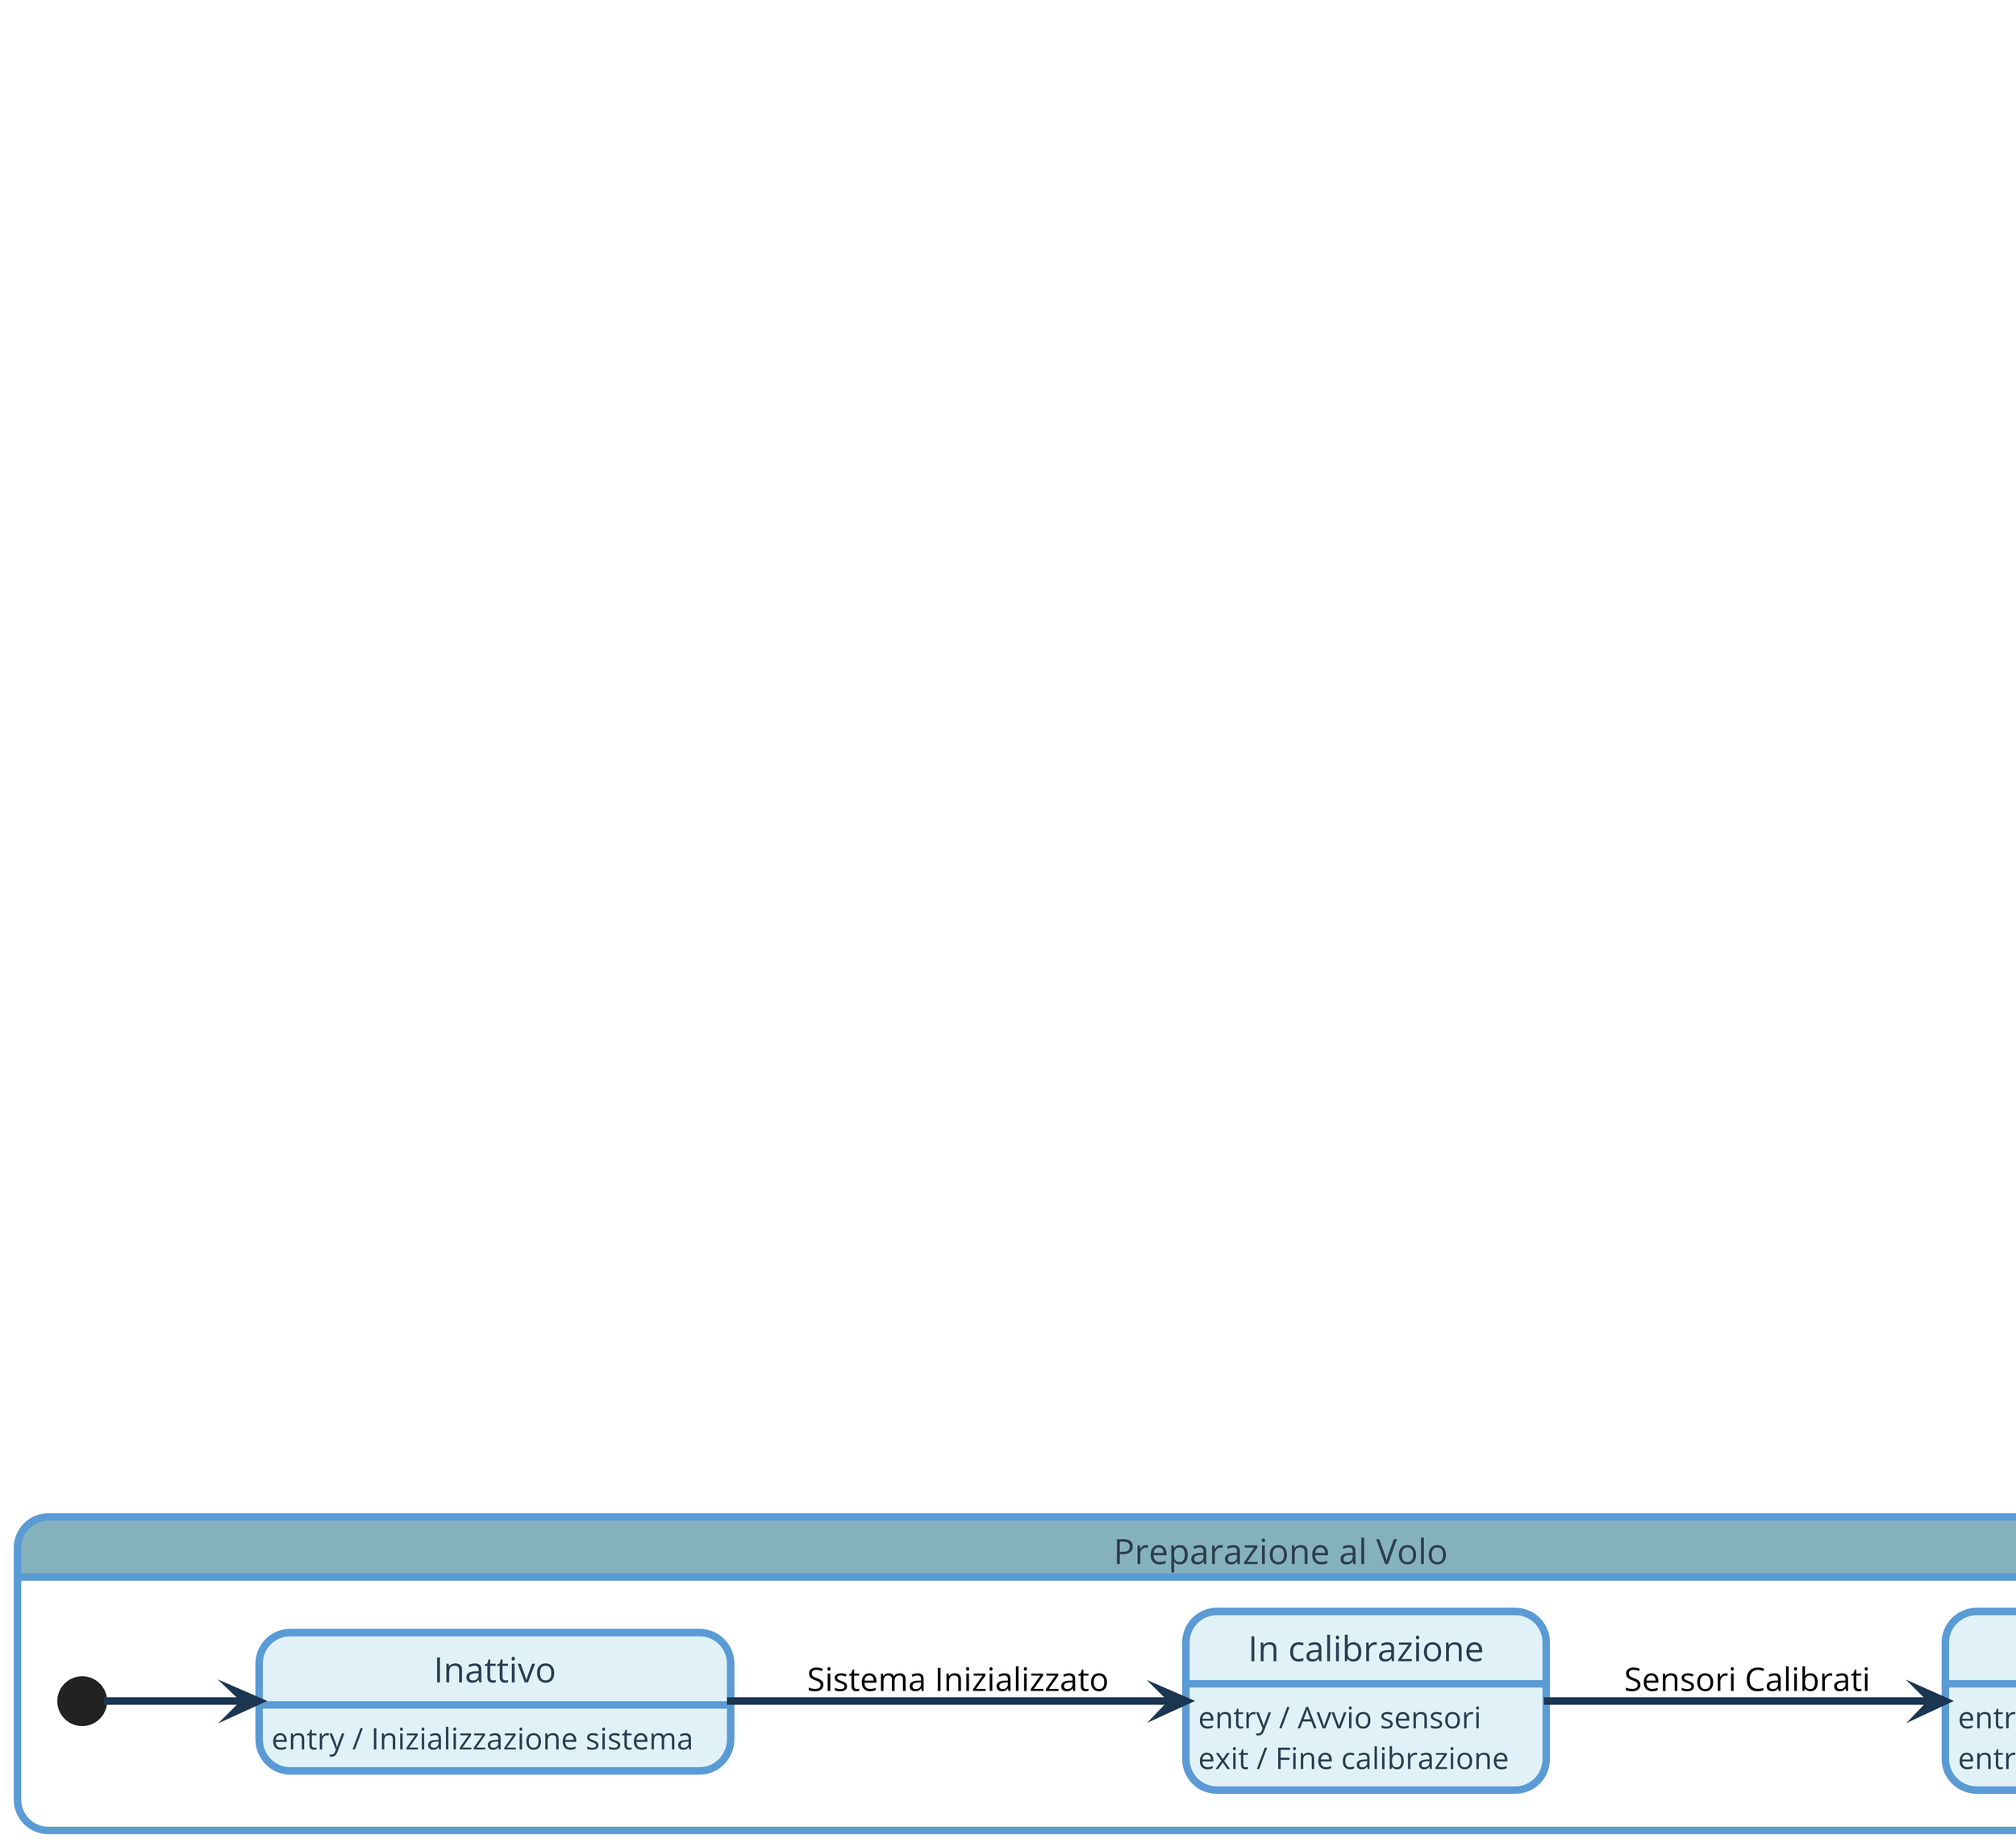 @startuml FSM

left to right direction
skinparam DefaultFontName Open Sans
skinparam DefaultFontStyle bold
skinparam ArrowThickness 3
scale 1920*1080
skinparam dpi 600
' Palette Colori
skinparam ArrowColor #1b3651
skinparam FontColor #1b3651

skinparam state {
    BorderThickness 3
    BorderColor #5B9BD5
    BackgroundColor #E0F2F7
    FontColor #2C3E50
}

' Macro-stato: Preparazione
state "Preparazione al Volo" as Preparazione #85b1bd {
    state "Inattivo" as Inattivo_Prep
    Inattivo_Prep : entry / Inizializzazione sistema

    state "In calibrazione" as Calibrazione_Prep
    Calibrazione_Prep : entry / Avvio sensori
    Calibrazione_Prep : exit / Fine calibrazione

    state "Pronto al Lancio" as Pronto_Prep
    Pronto_Prep : entry / Avvio logger
    Pronto_Prep : entry / Abilitazione trasmissione dati

    [*] --> Inattivo_Prep
    Inattivo_Prep --> Calibrazione_Prep : Sistema Inizializzato
    Calibrazione_Prep --> Pronto_Prep : Sensori Calibrati
}

' Macro-stato: Fase di Volo
state "Fase di Volo" as Volo #85b1bd{
    state "Lancio" as Lancio_Volo
    Lancio_Volo : entry / Avvio timer volo

    state "Volo Accelerato" as InVoloAcc_Volo
    InVoloAcc_Volo : entry / Inizio raccolta dati

    state "Volo Balistico" as InVoloBal_Volo
    InVoloBal_Volo : entry / Inizio elaborazione dati con EKF

    state "Apogeo" as Apogeo_Volo
    Apogeo_Volo : entry / Invio interrupt di recupero

    Lancio_Volo -right-> InVoloAcc_Volo : \n\n\nAccensione motore\n\n\n
    InVoloAcc_Volo -right-> InVoloBal_Volo : \n\n\nSpegnimento motore \n\n\n
    InVoloBal_Volo -right-> Apogeo_Volo : \n\nApogeo Rilevato    \n\n
}


' Macro-stato: Recupero
state "Fase di Recupero" as Recupero #85b1bd{
    state "Stabilizzazione" as Drogue_Rec
    Drogue_Rec : exit / Attivazione attuatori primari
    state "Rallentamento" as Paracadute_Rec
    Paracadute_Rec : entry / Attivazione attuatori secondari

    state "Atterraggio" as Atterraggio_Rec
    Atterraggio_Rec : entry / Fine elaborazione dati
    Atterraggio_Rec : exit / Fine raccolta dati
    Atterraggio_Rec : exit / Salvataggio dati su scheda SD

    state "Recuperato" as Recuperato_Fin
    Recuperato_Fin : entry / Disabilita trasmissione
    Recuperato_Fin : exit / Spegnimento sistema

    Drogue_Rec -left-> Paracadute_Rec : \n\n\n\n\n                            Quota raggiunta\n\n\n\n\n
    Paracadute_Rec -left-> Atterraggio_Rec : \n\n\n\n\n                                     Touchdown\n\n\n\n\n
    Atterraggio_Rec -down-> Recuperato_Fin : Recupero Completato
}

' Transizioni tra Macro-stati
Pronto_Prep -down-> Lancio_Volo : Comando di Lancio
Apogeo_Volo --> Drogue_Rec : Paracadute drogue dispiegato
Recuperato_Fin --> [*]

@enduml